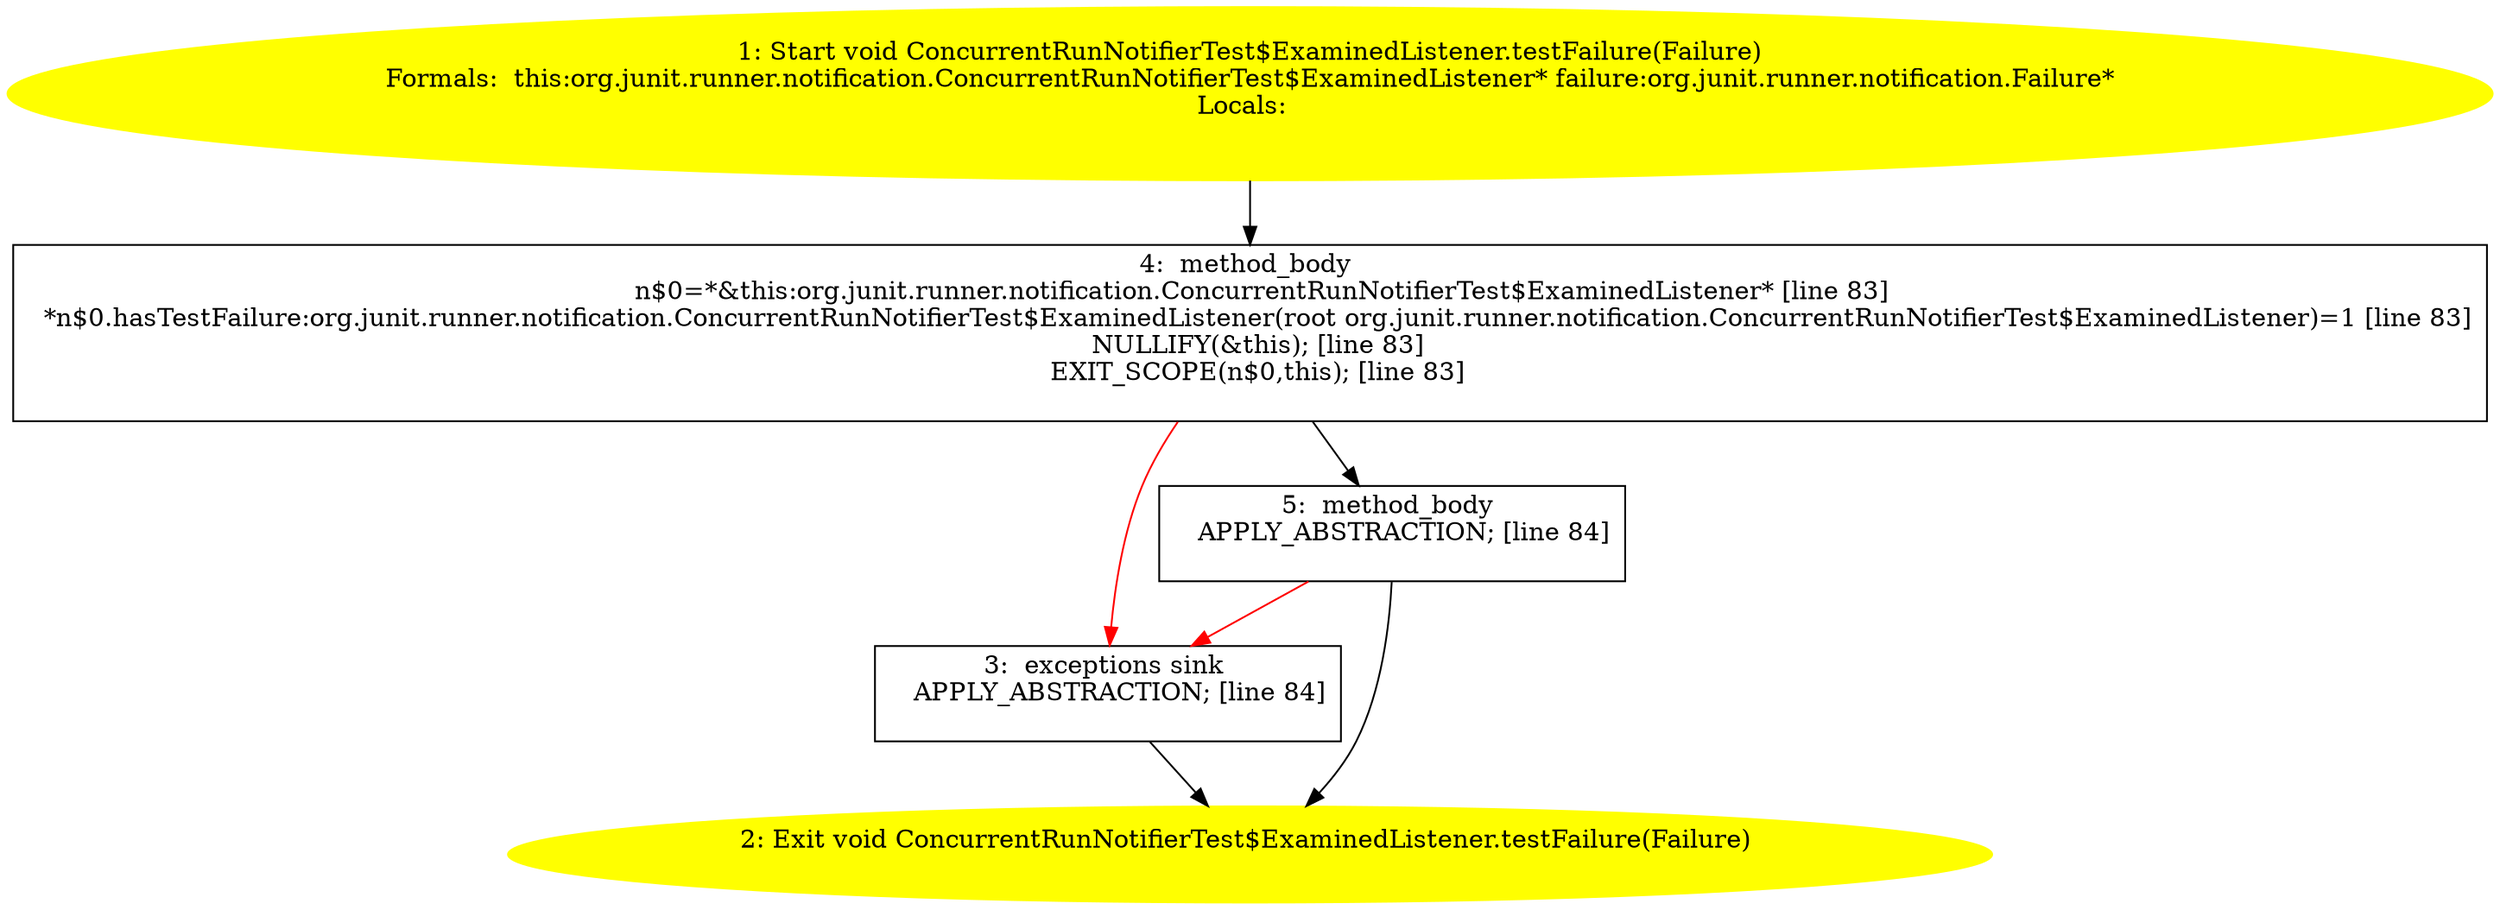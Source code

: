 /* @generated */
digraph cfg {
"org.junit.runner.notification.ConcurrentRunNotifierTest$ExaminedListener.testFailure(org.junit.runne.938d1d6a5790c1ac5e31932520553ad0_1" [label="1: Start void ConcurrentRunNotifierTest$ExaminedListener.testFailure(Failure)\nFormals:  this:org.junit.runner.notification.ConcurrentRunNotifierTest$ExaminedListener* failure:org.junit.runner.notification.Failure*\nLocals:  \n  " color=yellow style=filled]
	

	 "org.junit.runner.notification.ConcurrentRunNotifierTest$ExaminedListener.testFailure(org.junit.runne.938d1d6a5790c1ac5e31932520553ad0_1" -> "org.junit.runner.notification.ConcurrentRunNotifierTest$ExaminedListener.testFailure(org.junit.runne.938d1d6a5790c1ac5e31932520553ad0_4" ;
"org.junit.runner.notification.ConcurrentRunNotifierTest$ExaminedListener.testFailure(org.junit.runne.938d1d6a5790c1ac5e31932520553ad0_2" [label="2: Exit void ConcurrentRunNotifierTest$ExaminedListener.testFailure(Failure) \n  " color=yellow style=filled]
	

"org.junit.runner.notification.ConcurrentRunNotifierTest$ExaminedListener.testFailure(org.junit.runne.938d1d6a5790c1ac5e31932520553ad0_3" [label="3:  exceptions sink \n   APPLY_ABSTRACTION; [line 84]\n " shape="box"]
	

	 "org.junit.runner.notification.ConcurrentRunNotifierTest$ExaminedListener.testFailure(org.junit.runne.938d1d6a5790c1ac5e31932520553ad0_3" -> "org.junit.runner.notification.ConcurrentRunNotifierTest$ExaminedListener.testFailure(org.junit.runne.938d1d6a5790c1ac5e31932520553ad0_2" ;
"org.junit.runner.notification.ConcurrentRunNotifierTest$ExaminedListener.testFailure(org.junit.runne.938d1d6a5790c1ac5e31932520553ad0_4" [label="4:  method_body \n   n$0=*&this:org.junit.runner.notification.ConcurrentRunNotifierTest$ExaminedListener* [line 83]\n  *n$0.hasTestFailure:org.junit.runner.notification.ConcurrentRunNotifierTest$ExaminedListener(root org.junit.runner.notification.ConcurrentRunNotifierTest$ExaminedListener)=1 [line 83]\n  NULLIFY(&this); [line 83]\n  EXIT_SCOPE(n$0,this); [line 83]\n " shape="box"]
	

	 "org.junit.runner.notification.ConcurrentRunNotifierTest$ExaminedListener.testFailure(org.junit.runne.938d1d6a5790c1ac5e31932520553ad0_4" -> "org.junit.runner.notification.ConcurrentRunNotifierTest$ExaminedListener.testFailure(org.junit.runne.938d1d6a5790c1ac5e31932520553ad0_5" ;
	 "org.junit.runner.notification.ConcurrentRunNotifierTest$ExaminedListener.testFailure(org.junit.runne.938d1d6a5790c1ac5e31932520553ad0_4" -> "org.junit.runner.notification.ConcurrentRunNotifierTest$ExaminedListener.testFailure(org.junit.runne.938d1d6a5790c1ac5e31932520553ad0_3" [color="red" ];
"org.junit.runner.notification.ConcurrentRunNotifierTest$ExaminedListener.testFailure(org.junit.runne.938d1d6a5790c1ac5e31932520553ad0_5" [label="5:  method_body \n   APPLY_ABSTRACTION; [line 84]\n " shape="box"]
	

	 "org.junit.runner.notification.ConcurrentRunNotifierTest$ExaminedListener.testFailure(org.junit.runne.938d1d6a5790c1ac5e31932520553ad0_5" -> "org.junit.runner.notification.ConcurrentRunNotifierTest$ExaminedListener.testFailure(org.junit.runne.938d1d6a5790c1ac5e31932520553ad0_2" ;
	 "org.junit.runner.notification.ConcurrentRunNotifierTest$ExaminedListener.testFailure(org.junit.runne.938d1d6a5790c1ac5e31932520553ad0_5" -> "org.junit.runner.notification.ConcurrentRunNotifierTest$ExaminedListener.testFailure(org.junit.runne.938d1d6a5790c1ac5e31932520553ad0_3" [color="red" ];
}
